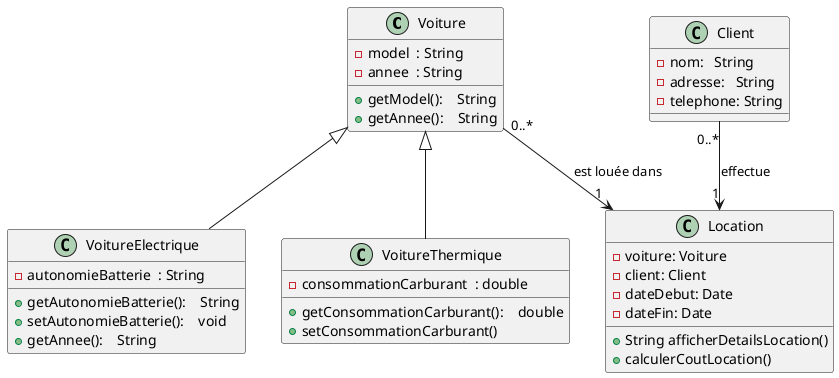 @startuml
class Voiture {
-model  : String
-annee  : String
+getModel():    String
+getAnnee():    String
}

class VoitureElectrique {
-autonomieBatterie  : String
+getAutonomieBatterie():    String
+setAutonomieBatterie():    void
+getAnnee():    String
}


class VoitureThermique {
-consommationCarburant  : double
+getConsommationCarburant():    double
+setConsommationCarburant()
}

Voiture <|-- VoitureElectrique
Voiture <|-- VoitureThermique

class Client {
-nom:   String
-adresse:   String
-telephone: String
}

class Location {
-voiture: Voiture
-client: Client
-dateDebut: Date
-dateFin: Date
+String afficherDetailsLocation()
+calculerCoutLocation()
}
Client "0..*" --> "1" Location : effectue
Voiture "0..*" --> "1" Location : est louée dans

@enduml